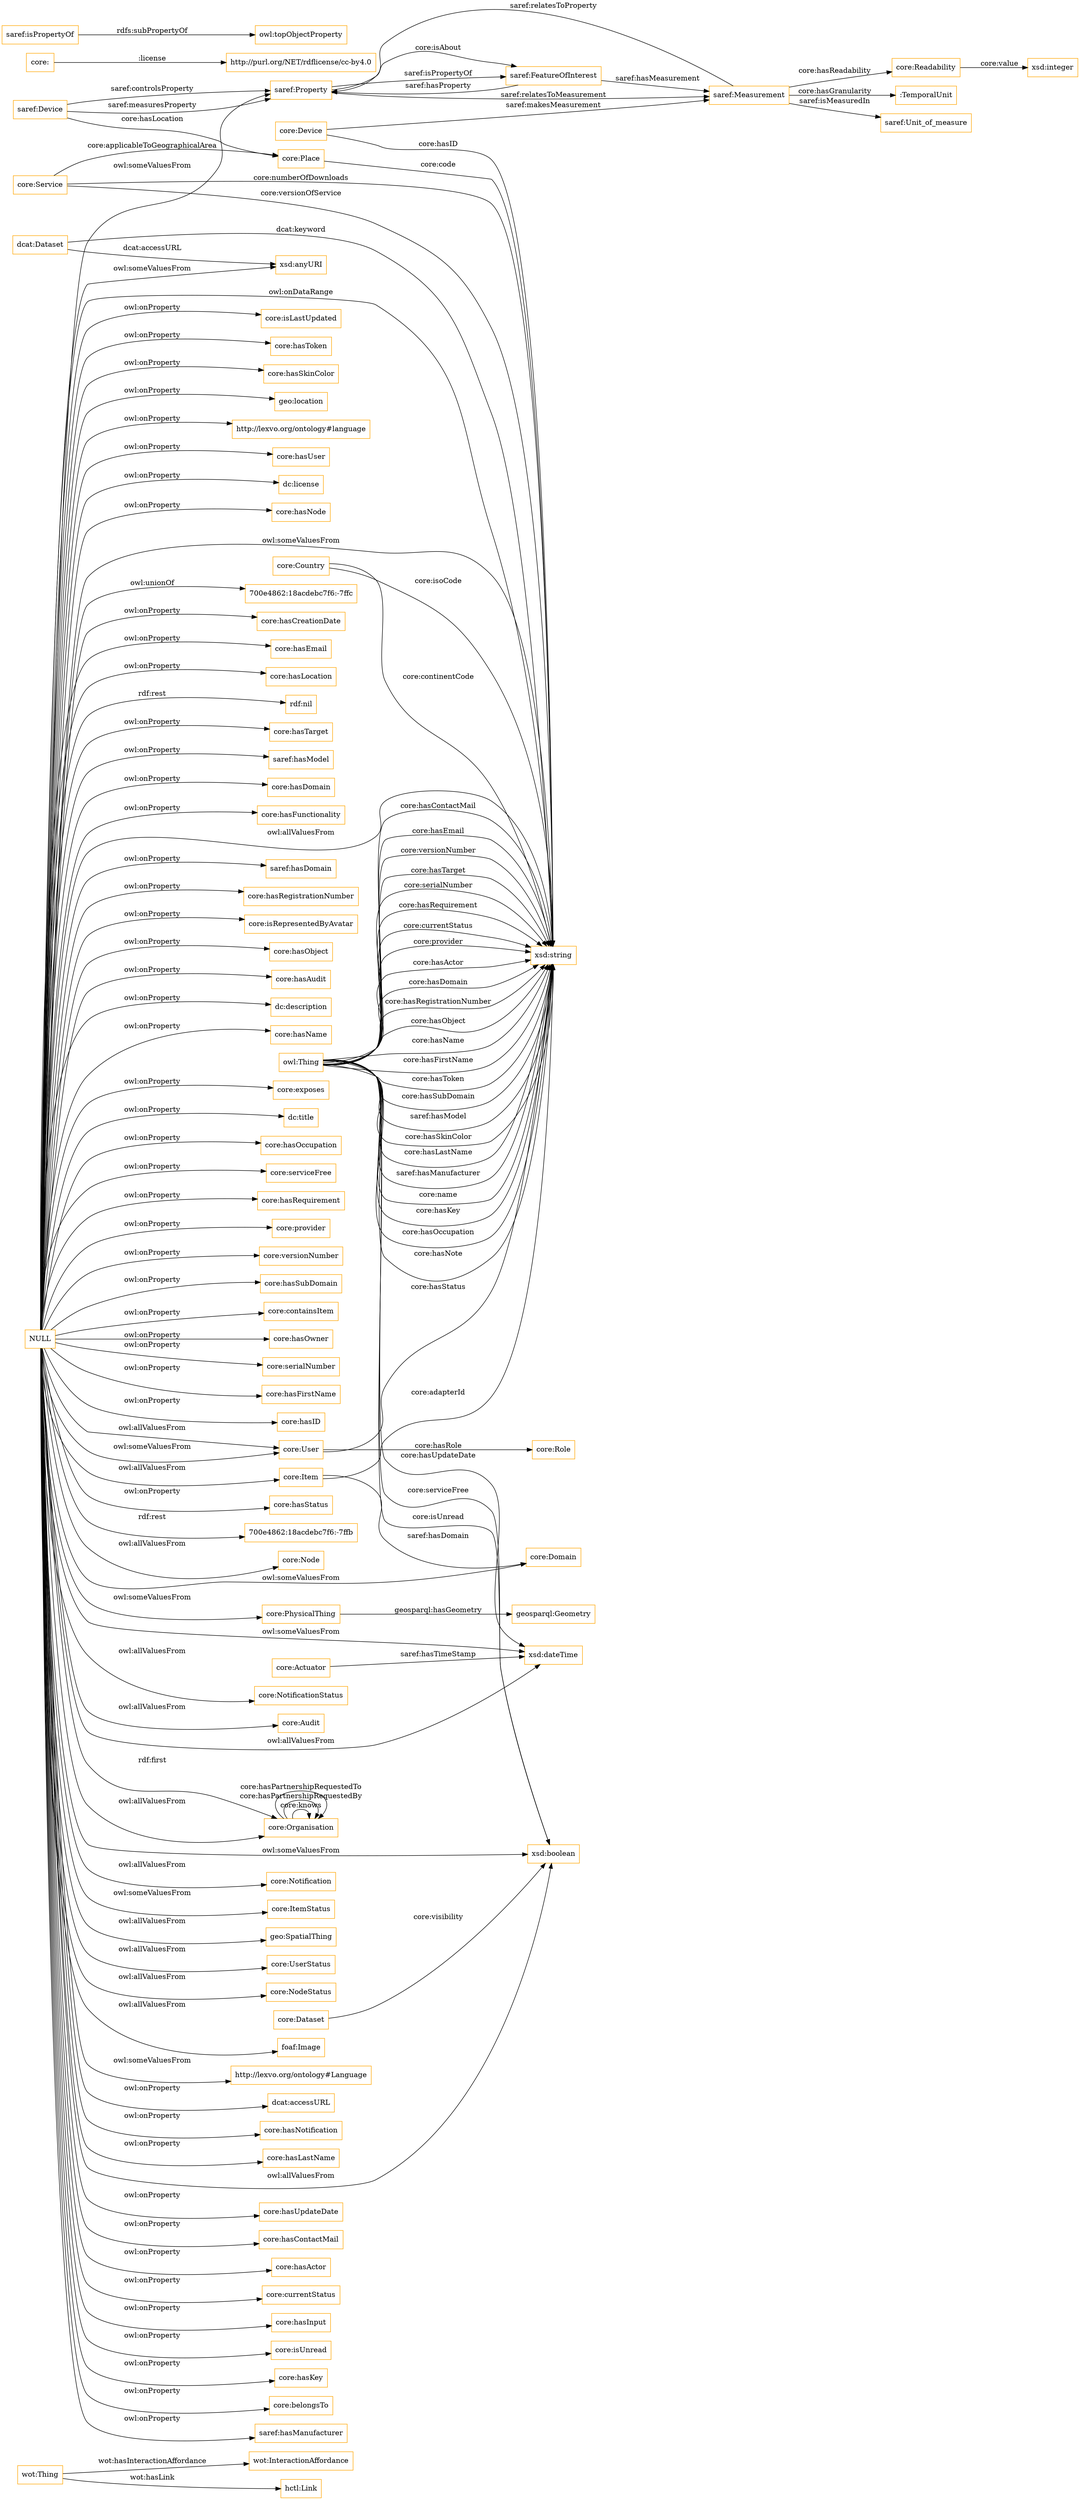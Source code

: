 digraph ar2dtool_diagram { 
rankdir=LR;
size="1501"
node [shape = rectangle, color="orange"]; "wot:Thing" "core:User" "core:Node" "saref:Device" "core:NotificationStatus" "saref:Measurement" "core:Service" "core:Audit" "core:Device" "core:Actuator" "core:Organisation" "core:Domain" "core:Role" "core:Readability" "core:Country" "core:Item" "saref:Property" "geosparql:Geometry" "core:Place" "core:Notification" "core:ItemStatus" "geo:SpatialThing" "wot:InteractionAffordance" "hctl:Link" ":TemporalUnit" "core:PhysicalThing" "core:Dataset" "core:UserStatus" "saref:Unit_of_measure" "core:NodeStatus" "saref:FeatureOfInterest" "foaf:Image" "dcat:Dataset" "http://lexvo.org/ontology#Language" ; /*classes style*/
	"core:" -> "http://purl.org/NET/rdflicense/cc-by4.0" [ label = ":license" ];
	"saref:isPropertyOf" -> "owl:topObjectProperty" [ label = "rdfs:subPropertyOf" ];
	"NULL" -> "dcat:accessURL" [ label = "owl:onProperty" ];
	"NULL" -> "core:hasNotification" [ label = "owl:onProperty" ];
	"NULL" -> "core:Organisation" [ label = "owl:allValuesFrom" ];
	"NULL" -> "xsd:anyURI" [ label = "owl:someValuesFrom" ];
	"NULL" -> "xsd:dateTime" [ label = "owl:someValuesFrom" ];
	"NULL" -> "core:hasUpdateDate" [ label = "owl:onProperty" ];
	"NULL" -> "core:hasContactMail" [ label = "owl:onProperty" ];
	"NULL" -> "core:hasActor" [ label = "owl:onProperty" ];
	"NULL" -> "xsd:boolean" [ label = "owl:allValuesFrom" ];
	"NULL" -> "http://lexvo.org/ontology#Language" [ label = "owl:someValuesFrom" ];
	"NULL" -> "saref:Property" [ label = "owl:someValuesFrom" ];
	"NULL" -> "core:Organisation" [ label = "rdf:first" ];
	"NULL" -> "core:currentStatus" [ label = "owl:onProperty" ];
	"NULL" -> "core:hasInput" [ label = "owl:onProperty" ];
	"NULL" -> "core:UserStatus" [ label = "owl:allValuesFrom" ];
	"NULL" -> "foaf:Image" [ label = "owl:allValuesFrom" ];
	"NULL" -> "xsd:string" [ label = "owl:allValuesFrom" ];
	"NULL" -> "core:isUnread" [ label = "owl:onProperty" ];
	"NULL" -> "core:hasKey" [ label = "owl:onProperty" ];
	"NULL" -> "core:PhysicalThing" [ label = "owl:someValuesFrom" ];
	"NULL" -> "core:belongsTo" [ label = "owl:onProperty" ];
	"NULL" -> "core:Item" [ label = "owl:allValuesFrom" ];
	"NULL" -> "saref:hasManufacturer" [ label = "owl:onProperty" ];
	"NULL" -> "core:Audit" [ label = "owl:allValuesFrom" ];
	"NULL" -> "xsd:boolean" [ label = "owl:someValuesFrom" ];
	"NULL" -> "core:isLastUpdated" [ label = "owl:onProperty" ];
	"NULL" -> "core:hasToken" [ label = "owl:onProperty" ];
	"NULL" -> "core:hasSkinColor" [ label = "owl:onProperty" ];
	"NULL" -> "geo:location" [ label = "owl:onProperty" ];
	"NULL" -> "core:User" [ label = "owl:someValuesFrom" ];
	"NULL" -> "http://lexvo.org/ontology#language" [ label = "owl:onProperty" ];
	"NULL" -> "core:hasUser" [ label = "owl:onProperty" ];
	"NULL" -> "dc:license" [ label = "owl:onProperty" ];
	"NULL" -> "core:hasNode" [ label = "owl:onProperty" ];
	"NULL" -> "core:Notification" [ label = "owl:allValuesFrom" ];
	"NULL" -> "700e4862:18acdebc7f6:-7ffc" [ label = "owl:unionOf" ];
	"NULL" -> "core:hasCreationDate" [ label = "owl:onProperty" ];
	"NULL" -> "core:hasEmail" [ label = "owl:onProperty" ];
	"NULL" -> "core:hasLocation" [ label = "owl:onProperty" ];
	"NULL" -> "rdf:nil" [ label = "rdf:rest" ];
	"NULL" -> "core:hasTarget" [ label = "owl:onProperty" ];
	"NULL" -> "saref:hasModel" [ label = "owl:onProperty" ];
	"NULL" -> "geo:SpatialThing" [ label = "owl:allValuesFrom" ];
	"NULL" -> "core:hasDomain" [ label = "owl:onProperty" ];
	"NULL" -> "core:hasFunctionality" [ label = "owl:onProperty" ];
	"NULL" -> "core:User" [ label = "owl:allValuesFrom" ];
	"NULL" -> "core:Node" [ label = "owl:allValuesFrom" ];
	"NULL" -> "saref:hasDomain" [ label = "owl:onProperty" ];
	"NULL" -> "core:hasRegistrationNumber" [ label = "owl:onProperty" ];
	"NULL" -> "core:isRepresentedByAvatar" [ label = "owl:onProperty" ];
	"NULL" -> "core:hasObject" [ label = "owl:onProperty" ];
	"NULL" -> "core:hasAudit" [ label = "owl:onProperty" ];
	"NULL" -> "dc:description" [ label = "owl:onProperty" ];
	"NULL" -> "core:Domain" [ label = "owl:someValuesFrom" ];
	"NULL" -> "core:hasName" [ label = "owl:onProperty" ];
	"NULL" -> "xsd:dateTime" [ label = "owl:allValuesFrom" ];
	"NULL" -> "core:exposes" [ label = "owl:onProperty" ];
	"NULL" -> "xsd:string" [ label = "owl:onDataRange" ];
	"NULL" -> "dc:title" [ label = "owl:onProperty" ];
	"NULL" -> "core:hasOccupation" [ label = "owl:onProperty" ];
	"NULL" -> "core:serviceFree" [ label = "owl:onProperty" ];
	"NULL" -> "core:hasRequirement" [ label = "owl:onProperty" ];
	"NULL" -> "core:provider" [ label = "owl:onProperty" ];
	"NULL" -> "core:versionNumber" [ label = "owl:onProperty" ];
	"NULL" -> "core:hasSubDomain" [ label = "owl:onProperty" ];
	"NULL" -> "core:containsItem" [ label = "owl:onProperty" ];
	"NULL" -> "core:hasOwner" [ label = "owl:onProperty" ];
	"NULL" -> "core:serialNumber" [ label = "owl:onProperty" ];
	"NULL" -> "core:hasFirstName" [ label = "owl:onProperty" ];
	"NULL" -> "core:hasID" [ label = "owl:onProperty" ];
	"NULL" -> "core:hasStatus" [ label = "owl:onProperty" ];
	"NULL" -> "700e4862:18acdebc7f6:-7ffb" [ label = "rdf:rest" ];
	"NULL" -> "core:hasLastName" [ label = "owl:onProperty" ];
	"NULL" -> "core:NodeStatus" [ label = "owl:allValuesFrom" ];
	"NULL" -> "core:NotificationStatus" [ label = "owl:allValuesFrom" ];
	"NULL" -> "xsd:string" [ label = "owl:someValuesFrom" ];
	"NULL" -> "core:ItemStatus" [ label = "owl:someValuesFrom" ];
	"owl:Thing" -> "xsd:string" [ label = "core:provider" ];
	"core:PhysicalThing" -> "geosparql:Geometry" [ label = "geosparql:hasGeometry" ];
	"saref:FeatureOfInterest" -> "saref:Measurement" [ label = "saref:hasMeasurement" ];
	"saref:Measurement" -> "saref:Property" [ label = "saref:relatesToProperty" ];
	"saref:FeatureOfInterest" -> "saref:Property" [ label = "saref:hasProperty" ];
	"saref:Device" -> "saref:Property" [ label = "saref:measuresProperty" ];
	"core:Service" -> "core:Place" [ label = "core:applicableToGeographicalArea" ];
	"core:Device" -> "saref:Measurement" [ label = "saref:makesMeasurement" ];
	"core:Organisation" -> "core:Organisation" [ label = "core:knows" ];
	"owl:Thing" -> "xsd:string" [ label = "core:hasActor" ];
	"saref:Measurement" -> ":TemporalUnit" [ label = "core:hasGranularity" ];
	"dcat:Dataset" -> "xsd:string" [ label = "dcat:keyword" ];
	"owl:Thing" -> "xsd:string" [ label = "core:hasDomain" ];
	"owl:Thing" -> "xsd:string" [ label = "core:hasRegistrationNumber" ];
	"saref:Measurement" -> "saref:Unit_of_measure" [ label = "saref:isMeasuredIn" ];
	"core:Readability" -> "xsd:integer" [ label = "core:value" ];
	"dcat:Dataset" -> "xsd:anyURI" [ label = "dcat:accessURL" ];
	"core:Service" -> "xsd:string" [ label = "core:numberOfDownloads" ];
	"core:Service" -> "xsd:string" [ label = "core:versionOfService" ];
	"owl:Thing" -> "xsd:boolean" [ label = "core:serviceFree" ];
	"owl:Thing" -> "xsd:string" [ label = "core:hasObject" ];
	"saref:Device" -> "saref:Property" [ label = "saref:controlsProperty" ];
	"owl:Thing" -> "xsd:string" [ label = "core:hasName" ];
	"core:Actuator" -> "xsd:dateTime" [ label = "saref:hasTimeStamp" ];
	"owl:Thing" -> "xsd:string" [ label = "core:hasFirstName" ];
	"owl:Thing" -> "xsd:string" [ label = "core:hasToken" ];
	"owl:Thing" -> "xsd:string" [ label = "core:hasSubDomain" ];
	"owl:Thing" -> "xsd:string" [ label = "saref:hasModel" ];
	"owl:Thing" -> "xsd:string" [ label = "core:hasSkinColor" ];
	"core:User" -> "xsd:string" [ label = "core:hasStatus" ];
	"owl:Thing" -> "xsd:dateTime" [ label = "core:hasUpdateDate" ];
	"owl:Thing" -> "xsd:string" [ label = "core:hasLastName" ];
	"wot:Thing" -> "wot:InteractionAffordance" [ label = "wot:hasInteractionAffordance" ];
	"core:Item" -> "xsd:string" [ label = "core:adapterId" ];
	"saref:Measurement" -> "core:Readability" [ label = "core:hasReadability" ];
	"owl:Thing" -> "xsd:string" [ label = "saref:hasManufacturer" ];
	"core:Dataset" -> "xsd:boolean" [ label = "core:visibility" ];
	"owl:Thing" -> "xsd:string" [ label = "core:name" ];
	"owl:Thing" -> "xsd:string" [ label = "core:hasKey" ];
	"core:Organisation" -> "core:Organisation" [ label = "core:hasPartnershipRequestedBy" ];
	"owl:Thing" -> "xsd:string" [ label = "core:hasOccupation" ];
	"core:Device" -> "xsd:string" [ label = "core:hasID" ];
	"core:Item" -> "core:Domain" [ label = "saref:hasDomain" ];
	"core:Place" -> "xsd:string" [ label = "core:code" ];
	"wot:Thing" -> "hctl:Link" [ label = "wot:hasLink" ];
	"saref:Property" -> "saref:FeatureOfInterest" [ label = "core:isAbout" ];
	"owl:Thing" -> "xsd:string" [ label = "core:hasNote" ];
	"core:Country" -> "xsd:string" [ label = "core:continentCode" ];
	"saref:Property" -> "saref:Measurement" [ label = "saref:relatesToMeasurement" ];
	"core:Country" -> "xsd:string" [ label = "core:isoCode" ];
	"core:User" -> "core:Role" [ label = "core:hasRole" ];
	"owl:Thing" -> "xsd:string" [ label = "core:hasContactMail" ];
	"owl:Thing" -> "xsd:string" [ label = "core:hasEmail" ];
	"saref:Device" -> "core:Place" [ label = "core:hasLocation" ];
	"owl:Thing" -> "xsd:string" [ label = "core:versionNumber" ];
	"owl:Thing" -> "xsd:string" [ label = "core:hasTarget" ];
	"owl:Thing" -> "xsd:string" [ label = "core:serialNumber" ];
	"core:Organisation" -> "core:Organisation" [ label = "core:hasPartnershipRequestedTo" ];
	"owl:Thing" -> "xsd:string" [ label = "core:hasRequirement" ];
	"owl:Thing" -> "xsd:boolean" [ label = "core:isUnread" ];
	"owl:Thing" -> "xsd:string" [ label = "core:currentStatus" ];
	"saref:Property" -> "saref:FeatureOfInterest" [ label = "saref:isPropertyOf" ];

}
